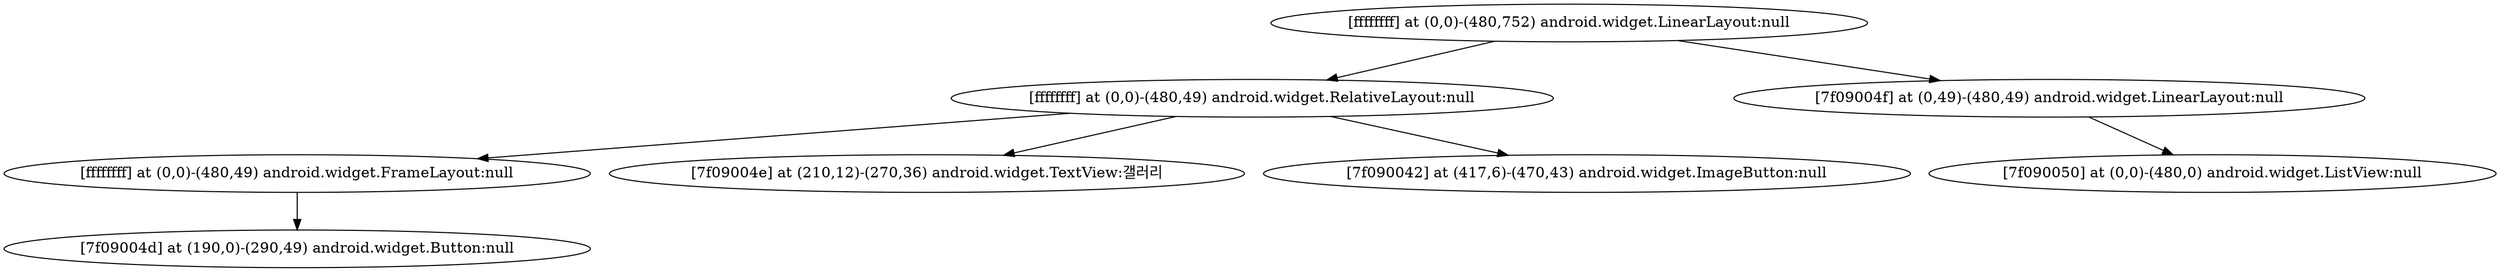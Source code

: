 strict digraph G {
  1 [ label="[ffffffff] at (0,0)-(480,752) android.widget.LinearLayout:null" ];
  2 [ label="[ffffffff] at (0,0)-(480,49) android.widget.RelativeLayout:null" ];
  3 [ label="[ffffffff] at (0,0)-(480,49) android.widget.FrameLayout:null" ];
  4 [ label="[7f09004d] at (190,0)-(290,49) android.widget.Button:null" ];
  5 [ label="[7f09004e] at (210,12)-(270,36) android.widget.TextView:갤러리" ];
  6 [ label="[7f090042] at (417,6)-(470,43) android.widget.ImageButton:null" ];
  7 [ label="[7f09004f] at (0,49)-(480,49) android.widget.LinearLayout:null" ];
  8 [ label="[7f090050] at (0,0)-(480,0) android.widget.ListView:null" ];
  1 -> 2;
  2 -> 3;
  3 -> 4;
  2 -> 5;
  2 -> 6;
  1 -> 7;
  7 -> 8;
}
